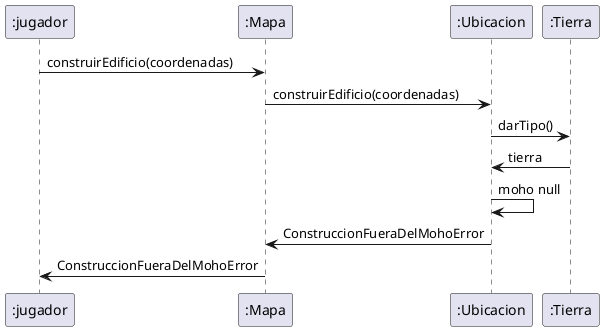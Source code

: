 @startuml
'https://plantuml.com/sequence-diagram

":jugador" -> ":Mapa": construirEdificio(coordenadas)
":Mapa" -> ":Ubicacion": construirEdificio(coordenadas)
":Ubicacion" -> ":Tierra": darTipo()
":Tierra" -> ":Ubicacion": tierra
":Ubicacion" -> ":Ubicacion": moho null
":Ubicacion" -> ":Mapa": ConstruccionFueraDelMohoError
":Mapa" -> ":jugador": ConstruccionFueraDelMohoError


@enduml